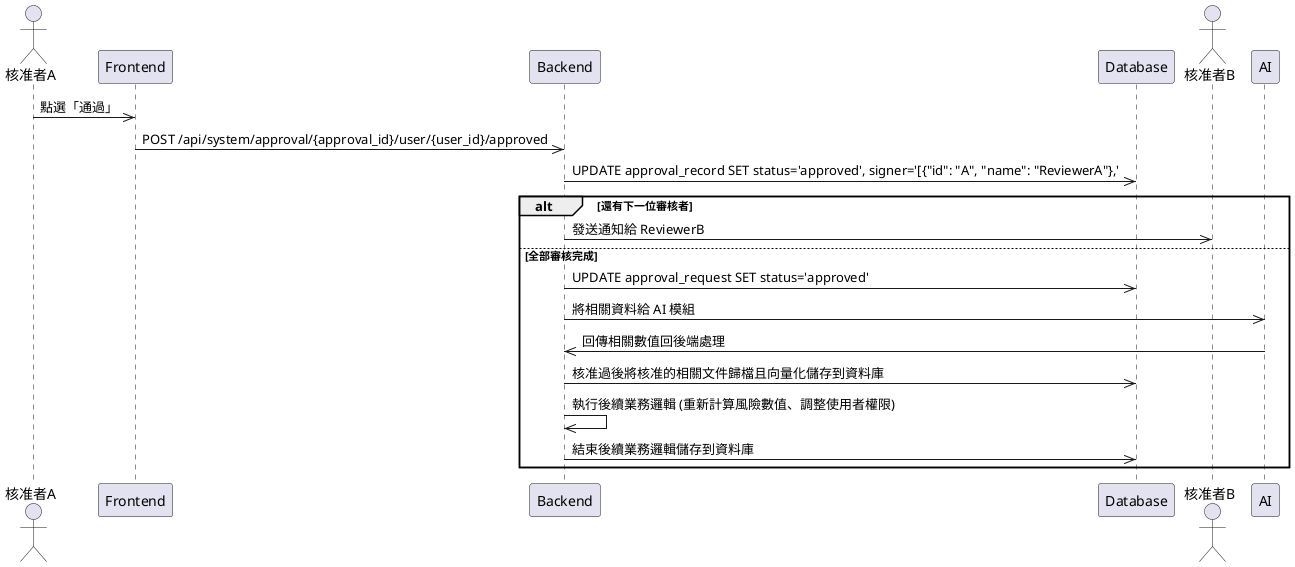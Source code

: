 @startuml

actor ReviewerA as "核准者A"
participant Frontend
participant Backend
participant Database
actor ReviewerB as "核准者B"

ReviewerA ->> Frontend: 點選「通過」
Frontend ->> Backend: POST /api/system/approval/{approval_id}/user/{user_id}/approved
Backend ->> Database: UPDATE approval_record SET status='approved', signer='[{"id": "A", "name": "ReviewerA"},'

alt 還有下一位審核者
    Backend ->> ReviewerB: 發送通知給 ReviewerB
else 全部審核完成
    Backend ->> Database: UPDATE approval_request SET status='approved'
    Backend ->> AI :將相關資料給 AI 模組
    AI ->> Backend : 回傳相關數值回後端處理
    Backend ->> Database: 核准過後將核准的相關文件歸檔且向量化儲存到資料庫
    Backend ->> Backend: 執行後續業務邏輯 (重新計算風險數值、調整使用者權限)
    Backend ->> Database: 結束後續業務邏輯儲存到資料庫
end
@enduml
